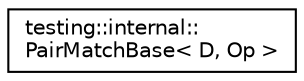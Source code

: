 digraph "Graphical Class Hierarchy"
{
  edge [fontname="Helvetica",fontsize="10",labelfontname="Helvetica",labelfontsize="10"];
  node [fontname="Helvetica",fontsize="10",shape=record];
  rankdir="LR";
  Node1 [label="testing::internal::\lPairMatchBase\< D, Op \>",height=0.2,width=0.4,color="black", fillcolor="white", style="filled",URL="$classtesting_1_1internal_1_1_pair_match_base.html"];
}
